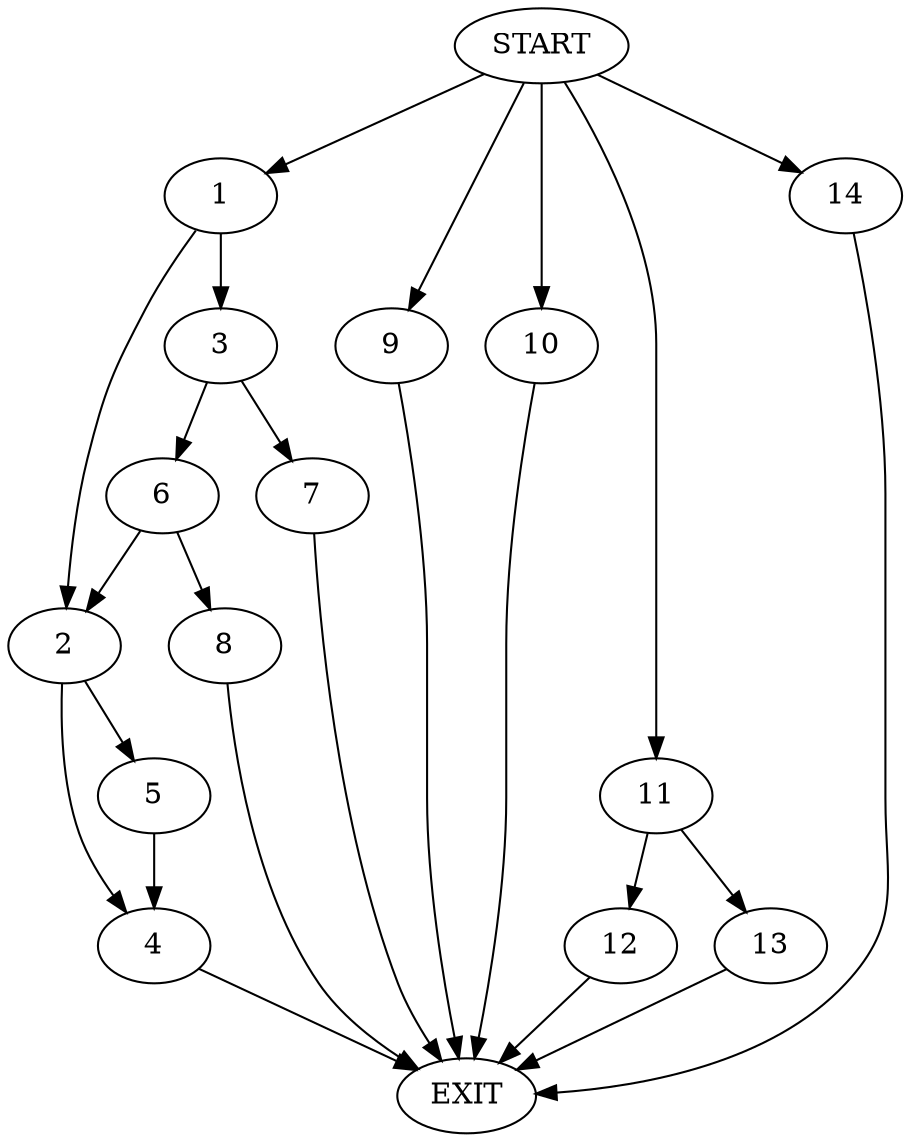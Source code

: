 digraph {
0 [label="START"]
15 [label="EXIT"]
0 -> 1
1 -> 2
1 -> 3
2 -> 4
2 -> 5
3 -> 6
3 -> 7
7 -> 15
6 -> 2
6 -> 8
8 -> 15
4 -> 15
5 -> 4
0 -> 9
9 -> 15
0 -> 10
10 -> 15
0 -> 11
11 -> 12
11 -> 13
12 -> 15
13 -> 15
0 -> 14
14 -> 15
}
